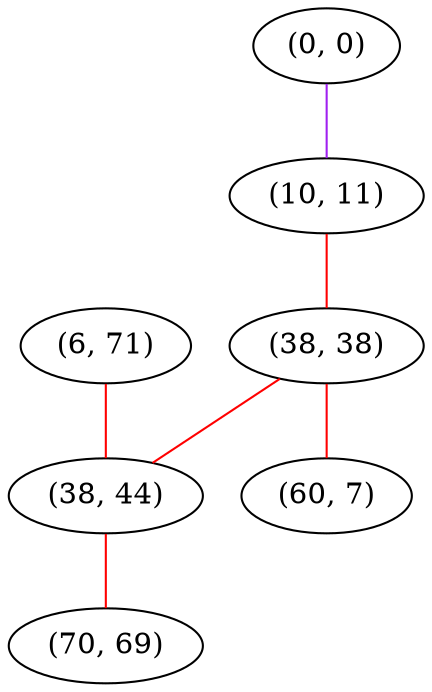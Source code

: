 graph "" {
"(0, 0)";
"(10, 11)";
"(38, 38)";
"(6, 71)";
"(38, 44)";
"(60, 7)";
"(70, 69)";
"(0, 0)" -- "(10, 11)"  [color=purple, key=0, weight=4];
"(10, 11)" -- "(38, 38)"  [color=red, key=0, weight=1];
"(38, 38)" -- "(38, 44)"  [color=red, key=0, weight=1];
"(38, 38)" -- "(60, 7)"  [color=red, key=0, weight=1];
"(6, 71)" -- "(38, 44)"  [color=red, key=0, weight=1];
"(38, 44)" -- "(70, 69)"  [color=red, key=0, weight=1];
}
